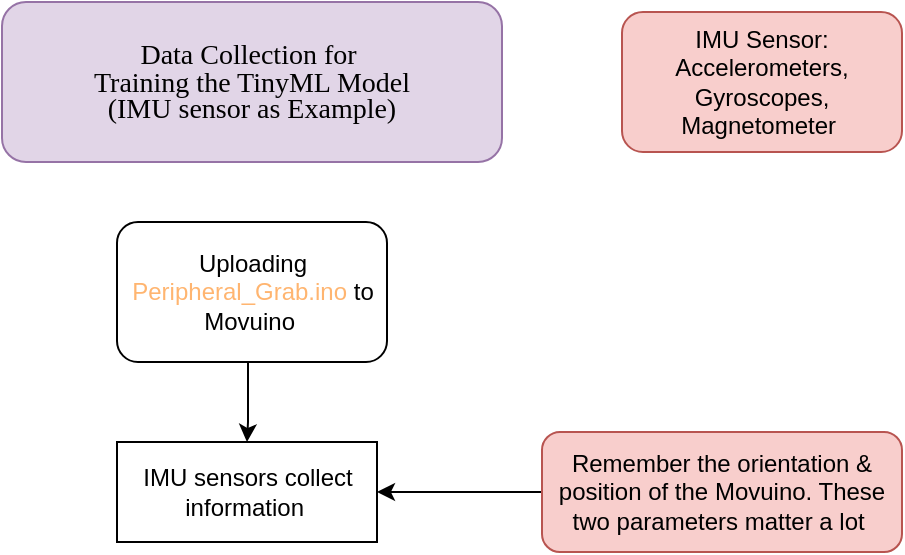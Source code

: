 <mxfile version="14.7.3" type="github">
  <diagram id="C5RBs43oDa-KdzZeNtuy" name="Page-1">
    <mxGraphModel dx="946" dy="614" grid="1" gridSize="10" guides="1" tooltips="1" connect="1" arrows="1" fold="1" page="1" pageScale="1" pageWidth="827" pageHeight="1169" math="0" shadow="0">
      <root>
        <mxCell id="WIyWlLk6GJQsqaUBKTNV-0" />
        <mxCell id="WIyWlLk6GJQsqaUBKTNV-1" parent="WIyWlLk6GJQsqaUBKTNV-0" />
        <mxCell id="l8oqYocbX1GZS1B2UIZt-6" style="edgeStyle=orthogonalEdgeStyle;rounded=0;orthogonalLoop=1;jettySize=auto;html=1;exitX=0.5;exitY=1;exitDx=0;exitDy=0;entryX=0.5;entryY=0;entryDx=0;entryDy=0;" edge="1" parent="WIyWlLk6GJQsqaUBKTNV-1" source="WIyWlLk6GJQsqaUBKTNV-3" target="l8oqYocbX1GZS1B2UIZt-4">
          <mxGeometry relative="1" as="geometry">
            <Array as="points">
              <mxPoint x="433" y="180" />
              <mxPoint x="433" y="210" />
            </Array>
          </mxGeometry>
        </mxCell>
        <mxCell id="WIyWlLk6GJQsqaUBKTNV-3" value="Uploading &lt;font color=&quot;#ffb570&quot;&gt;Peripheral_Grab.ino&lt;/font&gt; to Movuino&amp;nbsp;" style="rounded=1;whiteSpace=wrap;html=1;fontSize=12;glass=0;strokeWidth=1;shadow=0;" parent="WIyWlLk6GJQsqaUBKTNV-1" vertex="1">
          <mxGeometry x="367.5" y="110" width="135" height="70" as="geometry" />
        </mxCell>
        <mxCell id="l8oqYocbX1GZS1B2UIZt-2" value="&lt;blockquote style=&quot;line-height: 90% ; font-size: 14px&quot;&gt;&lt;font style=&quot;font-size: 14px&quot;&gt;&lt;font style=&quot;font-size: 14px&quot; face=&quot;Lucida Console&quot;&gt;Data Collection for&amp;nbsp;&lt;br&gt;&lt;/font&gt;&lt;/font&gt;&lt;font style=&quot;font-size: 14px&quot;&gt;&lt;font style=&quot;font-size: 14px&quot; face=&quot;Lucida Console&quot;&gt;Training the TinyML Model&lt;br&gt;&lt;/font&gt;&lt;/font&gt;&lt;font style=&quot;font-size: 14px&quot;&gt;&lt;font style=&quot;font-size: 14px&quot; face=&quot;Lucida Console&quot;&gt;(IMU sensor as Example)&lt;/font&gt;&lt;/font&gt;&lt;/blockquote&gt;" style="rounded=1;whiteSpace=wrap;html=1;fillColor=#e1d5e7;strokeColor=#9673a6;labelPosition=center;verticalLabelPosition=middle;align=center;verticalAlign=middle;spacing=4;spacingTop=0;spacingLeft=0;" vertex="1" parent="WIyWlLk6GJQsqaUBKTNV-1">
          <mxGeometry x="310" width="250" height="80" as="geometry" />
        </mxCell>
        <mxCell id="l8oqYocbX1GZS1B2UIZt-4" value="IMU sensors collect information&amp;nbsp;" style="rounded=0;whiteSpace=wrap;html=1;" vertex="1" parent="WIyWlLk6GJQsqaUBKTNV-1">
          <mxGeometry x="367.5" y="220" width="130" height="50" as="geometry" />
        </mxCell>
        <mxCell id="l8oqYocbX1GZS1B2UIZt-12" value="IMU Sensor:&lt;br&gt;Accelerometers,&lt;br&gt;Gyroscopes,&lt;br&gt;Magnetometer&amp;nbsp;" style="rounded=1;whiteSpace=wrap;html=1;fillColor=#f8cecc;strokeColor=#b85450;" vertex="1" parent="WIyWlLk6GJQsqaUBKTNV-1">
          <mxGeometry x="620" y="5" width="140" height="70" as="geometry" />
        </mxCell>
        <mxCell id="l8oqYocbX1GZS1B2UIZt-15" style="edgeStyle=orthogonalEdgeStyle;rounded=0;orthogonalLoop=1;jettySize=auto;html=1;entryX=1;entryY=0.5;entryDx=0;entryDy=0;" edge="1" parent="WIyWlLk6GJQsqaUBKTNV-1" source="l8oqYocbX1GZS1B2UIZt-14" target="l8oqYocbX1GZS1B2UIZt-4">
          <mxGeometry relative="1" as="geometry" />
        </mxCell>
        <mxCell id="l8oqYocbX1GZS1B2UIZt-14" value="Remember the orientation &amp;amp; position of the Movuino. These two parameters matter a lot&amp;nbsp;" style="rounded=1;whiteSpace=wrap;html=1;fillColor=#f8cecc;strokeColor=#b85450;" vertex="1" parent="WIyWlLk6GJQsqaUBKTNV-1">
          <mxGeometry x="580" y="215" width="180" height="60" as="geometry" />
        </mxCell>
      </root>
    </mxGraphModel>
  </diagram>
</mxfile>
